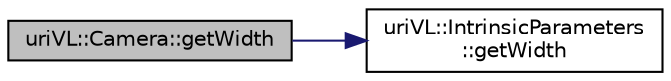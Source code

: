 digraph "uriVL::Camera::getWidth"
{
  edge [fontname="Helvetica",fontsize="10",labelfontname="Helvetica",labelfontsize="10"];
  node [fontname="Helvetica",fontsize="10",shape=record];
  rankdir="LR";
  Node1 [label="uriVL::Camera::getWidth",height=0.2,width=0.4,color="black", fillcolor="grey75", style="filled", fontcolor="black"];
  Node1 -> Node2 [color="midnightblue",fontsize="10",style="solid",fontname="Helvetica"];
  Node2 [label="uriVL::IntrinsicParameters\l::getWidth",height=0.2,width=0.4,color="black", fillcolor="white", style="filled",URL="$classuriVL_1_1IntrinsicParameters.html#ad0c91a401664192976b58098d1742e5e",tooltip="Returns the width (in pixels) of the raster digitized. "];
}
